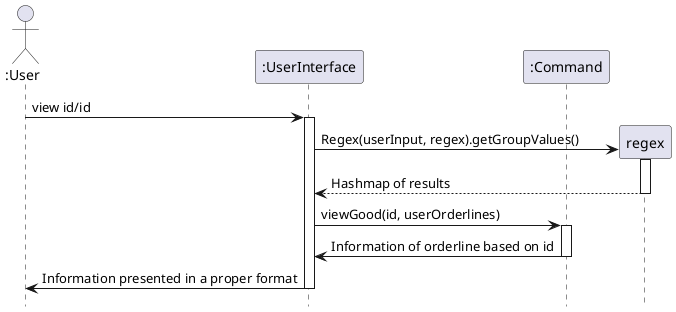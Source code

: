 @startuml
'https://plantuml.com/sequence-diagram
hide footbox

Actor ":User" as user
participant ":UserInterface" as ui
participant ":Command" as command

user -> ui ++ : view id/id
create regex
ui -> regex ++ : Regex(userInput, regex).getGroupValues()
regex --> ui -- : Hashmap of results
ui -> command ++ : viewGood(id, userOrderlines)
command -> ui -- : Information of orderline based on id
ui -> user -- : Information presented in a proper format
@enduml